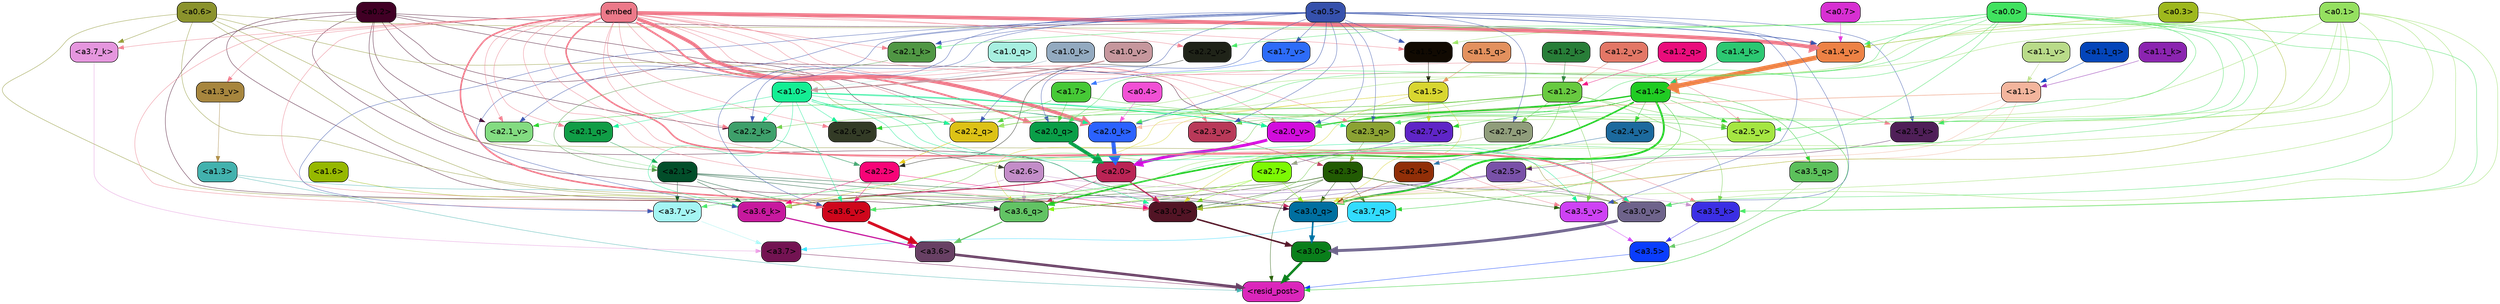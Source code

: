 strict digraph "" {
	graph [bgcolor=transparent,
		layout=dot,
		overlap=false,
		splines=true
	];
	"<a3.7>"	[color=black,
		fillcolor="#731352",
		fontname=Helvetica,
		shape=box,
		style="filled, rounded"];
	"<resid_post>"	[color=black,
		fillcolor="#db26bb",
		fontname=Helvetica,
		shape=box,
		style="filled, rounded"];
	"<a3.7>" -> "<resid_post>"	[color="#731352",
		penwidth=0.6239100098609924];
	"<a3.6>"	[color=black,
		fillcolor="#684064",
		fontname=Helvetica,
		shape=box,
		style="filled, rounded"];
	"<a3.6>" -> "<resid_post>"	[color="#684064",
		penwidth=4.569062113761902];
	"<a3.5>"	[color=black,
		fillcolor="#0a3dfd",
		fontname=Helvetica,
		shape=box,
		style="filled, rounded"];
	"<a3.5>" -> "<resid_post>"	[color="#0a3dfd",
		penwidth=0.6];
	"<a3.0>"	[color=black,
		fillcolor="#0a7f1b",
		fontname=Helvetica,
		shape=box,
		style="filled, rounded"];
	"<a3.0>" -> "<resid_post>"	[color="#0a7f1b",
		penwidth=4.283544182777405];
	"<a2.3>"	[color=black,
		fillcolor="#225b03",
		fontname=Helvetica,
		shape=box,
		style="filled, rounded"];
	"<a2.3>" -> "<resid_post>"	[color="#225b03",
		penwidth=0.6];
	"<a3.7_q>"	[color=black,
		fillcolor="#32dcff",
		fontname=Helvetica,
		shape=box,
		style="filled, rounded"];
	"<a2.3>" -> "<a3.7_q>"	[color="#225b03",
		penwidth=0.6];
	"<a3.6_q>"	[color=black,
		fillcolor="#62c364",
		fontname=Helvetica,
		shape=box,
		style="filled, rounded"];
	"<a2.3>" -> "<a3.6_q>"	[color="#225b03",
		penwidth=0.6];
	"<a3.0_q>"	[color=black,
		fillcolor="#006fa0",
		fontname=Helvetica,
		shape=box,
		style="filled, rounded"];
	"<a2.3>" -> "<a3.0_q>"	[color="#225b03",
		penwidth=0.6];
	"<a3.0_k>"	[color=black,
		fillcolor="#521425",
		fontname=Helvetica,
		shape=box,
		style="filled, rounded"];
	"<a2.3>" -> "<a3.0_k>"	[color="#225b03",
		penwidth=0.6];
	"<a3.6_v>"	[color=black,
		fillcolor="#cf071c",
		fontname=Helvetica,
		shape=box,
		style="filled, rounded"];
	"<a2.3>" -> "<a3.6_v>"	[color="#225b03",
		penwidth=0.6];
	"<a3.5_v>"	[color=black,
		fillcolor="#ce42f4",
		fontname=Helvetica,
		shape=box,
		style="filled, rounded"];
	"<a2.3>" -> "<a3.5_v>"	[color="#225b03",
		penwidth=0.6];
	"<a3.0_v>"	[color=black,
		fillcolor="#6e638b",
		fontname=Helvetica,
		shape=box,
		style="filled, rounded"];
	"<a2.3>" -> "<a3.0_v>"	[color="#225b03",
		penwidth=0.6];
	"<a1.4>"	[color=black,
		fillcolor="#20cb23",
		fontname=Helvetica,
		shape=box,
		style="filled, rounded"];
	"<a1.4>" -> "<resid_post>"	[color="#20cb23",
		penwidth=0.6];
	"<a1.4>" -> "<a3.7_q>"	[color="#20cb23",
		penwidth=0.6];
	"<a1.4>" -> "<a3.6_q>"	[color="#20cb23",
		penwidth=2.7934007048606873];
	"<a3.5_q>"	[color=black,
		fillcolor="#5cc05b",
		fontname=Helvetica,
		shape=box,
		style="filled, rounded"];
	"<a1.4>" -> "<a3.5_q>"	[color="#20cb23",
		penwidth=0.6];
	"<a1.4>" -> "<a3.0_q>"	[color="#20cb23",
		penwidth=3.340754985809326];
	"<a2.3_q>"	[color=black,
		fillcolor="#8ba233",
		fontname=Helvetica,
		shape=box,
		style="filled, rounded"];
	"<a1.4>" -> "<a2.3_q>"	[color="#20cb23",
		penwidth=0.6];
	"<a2.7_v>"	[color=black,
		fillcolor="#5f25c7",
		fontname=Helvetica,
		shape=box,
		style="filled, rounded"];
	"<a1.4>" -> "<a2.7_v>"	[color="#20cb23",
		penwidth=0.6];
	"<a2.6_v>"	[color=black,
		fillcolor="#333b26",
		fontname=Helvetica,
		shape=box,
		style="filled, rounded"];
	"<a1.4>" -> "<a2.6_v>"	[color="#20cb23",
		penwidth=0.6];
	"<a2.5_v>"	[color=black,
		fillcolor="#a5e642",
		fontname=Helvetica,
		shape=box,
		style="filled, rounded"];
	"<a1.4>" -> "<a2.5_v>"	[color="#20cb23",
		penwidth=0.6];
	"<a2.4_v>"	[color=black,
		fillcolor="#1c6a9e",
		fontname=Helvetica,
		shape=box,
		style="filled, rounded"];
	"<a1.4>" -> "<a2.4_v>"	[color="#20cb23",
		penwidth=0.6];
	"<a2.1_v>"	[color=black,
		fillcolor="#83dc81",
		fontname=Helvetica,
		shape=box,
		style="filled, rounded"];
	"<a1.4>" -> "<a2.1_v>"	[color="#20cb23",
		penwidth=0.6];
	"<a2.0_v>"	[color=black,
		fillcolor="#d20ddd",
		fontname=Helvetica,
		shape=box,
		style="filled, rounded"];
	"<a1.4>" -> "<a2.0_v>"	[color="#20cb23",
		penwidth=2.268759250640869];
	"<a1.3>"	[color=black,
		fillcolor="#42b2ae",
		fontname=Helvetica,
		shape=box,
		style="filled, rounded"];
	"<a1.3>" -> "<resid_post>"	[color="#42b2ae",
		penwidth=0.6];
	"<a1.3>" -> "<a3.6_v>"	[color="#42b2ae",
		penwidth=0.6];
	"<a3.7_q>" -> "<a3.7>"	[color="#32dcff",
		penwidth=0.6];
	"<a3.6_q>" -> "<a3.6>"	[color="#62c364",
		penwidth=2.0347584784030914];
	"<a3.5_q>" -> "<a3.5>"	[color="#5cc05b",
		penwidth=0.6];
	"<a3.0_q>" -> "<a3.0>"	[color="#006fa0",
		penwidth=2.8635367155075073];
	"<a3.7_k>"	[color=black,
		fillcolor="#e596de",
		fontname=Helvetica,
		shape=box,
		style="filled, rounded"];
	"<a3.7_k>" -> "<a3.7>"	[color="#e596de",
		penwidth=0.6];
	"<a3.6_k>"	[color=black,
		fillcolor="#c7199e",
		fontname=Helvetica,
		shape=box,
		style="filled, rounded"];
	"<a3.6_k>" -> "<a3.6>"	[color="#c7199e",
		penwidth=2.1760786175727844];
	"<a3.5_k>"	[color=black,
		fillcolor="#3b2fe4",
		fontname=Helvetica,
		shape=box,
		style="filled, rounded"];
	"<a3.5_k>" -> "<a3.5>"	[color="#3b2fe4",
		penwidth=0.6];
	"<a3.0_k>" -> "<a3.0>"	[color="#521425",
		penwidth=2.632905662059784];
	"<a3.7_v>"	[color=black,
		fillcolor="#a4f5f3",
		fontname=Helvetica,
		shape=box,
		style="filled, rounded"];
	"<a3.7_v>" -> "<a3.7>"	[color="#a4f5f3",
		penwidth=0.6];
	"<a3.6_v>" -> "<a3.6>"	[color="#cf071c",
		penwidth=4.981305837631226];
	"<a3.5_v>" -> "<a3.5>"	[color="#ce42f4",
		penwidth=0.6];
	"<a3.0_v>" -> "<a3.0>"	[color="#6e638b",
		penwidth=5.168330669403076];
	"<a2.7>"	[color=black,
		fillcolor="#7df904",
		fontname=Helvetica,
		shape=box,
		style="filled, rounded"];
	"<a2.7>" -> "<a3.6_q>"	[color="#7df904",
		penwidth=0.6];
	"<a2.7>" -> "<a3.0_q>"	[color="#7df904",
		penwidth=0.6];
	"<a2.7>" -> "<a3.0_k>"	[color="#7df904",
		penwidth=0.6];
	"<a2.6>"	[color=black,
		fillcolor="#c38dc8",
		fontname=Helvetica,
		shape=box,
		style="filled, rounded"];
	"<a2.6>" -> "<a3.6_q>"	[color="#c38dc8",
		penwidth=0.6];
	"<a2.6>" -> "<a3.0_q>"	[color="#c38dc8",
		penwidth=0.6];
	"<a2.6>" -> "<a3.6_k>"	[color="#c38dc8",
		penwidth=0.6];
	"<a2.6>" -> "<a3.5_k>"	[color="#c38dc8",
		penwidth=0.6];
	"<a2.6>" -> "<a3.0_k>"	[color="#c38dc8",
		penwidth=0.6];
	"<a2.1>"	[color=black,
		fillcolor="#024e2a",
		fontname=Helvetica,
		shape=box,
		style="filled, rounded"];
	"<a2.1>" -> "<a3.6_q>"	[color="#024e2a",
		penwidth=0.6];
	"<a2.1>" -> "<a3.0_q>"	[color="#024e2a",
		penwidth=0.6];
	"<a2.1>" -> "<a3.6_k>"	[color="#024e2a",
		penwidth=0.6];
	"<a2.1>" -> "<a3.0_k>"	[color="#024e2a",
		penwidth=0.6];
	"<a2.1>" -> "<a3.7_v>"	[color="#024e2a",
		penwidth=0.6];
	"<a2.1>" -> "<a3.6_v>"	[color="#024e2a",
		penwidth=0.6];
	"<a2.0>"	[color=black,
		fillcolor="#ba2455",
		fontname=Helvetica,
		shape=box,
		style="filled, rounded"];
	"<a2.0>" -> "<a3.6_q>"	[color="#ba2455",
		penwidth=0.6];
	"<a2.0>" -> "<a3.0_q>"	[color="#ba2455",
		penwidth=0.6];
	"<a2.0>" -> "<a3.6_k>"	[color="#ba2455",
		penwidth=1.6382827460765839];
	"<a2.0>" -> "<a3.0_k>"	[color="#ba2455",
		penwidth=2.161143198609352];
	"<a1.5>"	[color=black,
		fillcolor="#d8d630",
		fontname=Helvetica,
		shape=box,
		style="filled, rounded"];
	"<a1.5>" -> "<a3.6_q>"	[color="#d8d630",
		penwidth=0.6];
	"<a1.5>" -> "<a3.0_q>"	[color="#d8d630",
		penwidth=0.6];
	"<a1.5>" -> "<a3.6_k>"	[color="#d8d630",
		penwidth=0.6];
	"<a1.5>" -> "<a3.0_k>"	[color="#d8d630",
		penwidth=0.6];
	"<a1.5>" -> "<a2.7_v>"	[color="#d8d630",
		penwidth=0.6];
	"<a0.2>"	[color=black,
		fillcolor="#410025",
		fontname=Helvetica,
		shape=box,
		style="filled, rounded"];
	"<a0.2>" -> "<a3.6_q>"	[color="#410025",
		penwidth=0.6];
	"<a0.2>" -> "<a3.0_q>"	[color="#410025",
		penwidth=0.6];
	"<a0.2>" -> "<a3.6_k>"	[color="#410025",
		penwidth=0.6];
	"<a0.2>" -> "<a3.0_k>"	[color="#410025",
		penwidth=0.6];
	"<a2.2_q>"	[color=black,
		fillcolor="#ddc216",
		fontname=Helvetica,
		shape=box,
		style="filled, rounded"];
	"<a0.2>" -> "<a2.2_q>"	[color="#410025",
		penwidth=0.6];
	"<a2.2_k>"	[color=black,
		fillcolor="#3ea06b",
		fontname=Helvetica,
		shape=box,
		style="filled, rounded"];
	"<a0.2>" -> "<a2.2_k>"	[color="#410025",
		penwidth=0.6];
	"<a2.0_k>"	[color=black,
		fillcolor="#2b62ff",
		fontname=Helvetica,
		shape=box,
		style="filled, rounded"];
	"<a0.2>" -> "<a2.0_k>"	[color="#410025",
		penwidth=0.6];
	"<a0.2>" -> "<a2.1_v>"	[color="#410025",
		penwidth=0.6];
	"<a0.2>" -> "<a2.0_v>"	[color="#410025",
		penwidth=0.6];
	"<a1.4_v>"	[color=black,
		fillcolor="#ed8245",
		fontname=Helvetica,
		shape=box,
		style="filled, rounded"];
	"<a0.2>" -> "<a1.4_v>"	[color="#410025",
		penwidth=0.6];
	"<a2.5>"	[color=black,
		fillcolor="#7951a8",
		fontname=Helvetica,
		shape=box,
		style="filled, rounded"];
	"<a2.5>" -> "<a3.0_q>"	[color="#7951a8",
		penwidth=0.6];
	"<a2.5>" -> "<a3.0_k>"	[color="#7951a8",
		penwidth=0.6];
	"<a2.5>" -> "<a3.6_v>"	[color="#7951a8",
		penwidth=0.6];
	"<a2.5>" -> "<a3.0_v>"	[color="#7951a8",
		penwidth=0.6];
	"<a2.4>"	[color=black,
		fillcolor="#912f08",
		fontname=Helvetica,
		shape=box,
		style="filled, rounded"];
	"<a2.4>" -> "<a3.0_q>"	[color="#912f08",
		penwidth=0.6];
	"<a1.1>"	[color=black,
		fillcolor="#f3b59d",
		fontname=Helvetica,
		shape=box,
		style="filled, rounded"];
	"<a1.1>" -> "<a3.0_q>"	[color="#f3b59d",
		penwidth=0.6];
	"<a1.1>" -> "<a3.0_k>"	[color="#f3b59d",
		penwidth=0.6];
	"<a2.5_k>"	[color=black,
		fillcolor="#4f1f58",
		fontname=Helvetica,
		shape=box,
		style="filled, rounded"];
	"<a1.1>" -> "<a2.5_k>"	[color="#f3b59d",
		penwidth=0.6];
	"<a1.1>" -> "<a2.0_k>"	[color="#f3b59d",
		penwidth=0.6];
	"<a1.1>" -> "<a2.0_v>"	[color="#f3b59d",
		penwidth=0.6];
	"<a0.6>"	[color=black,
		fillcolor="#8b932c",
		fontname=Helvetica,
		shape=box,
		style="filled, rounded"];
	"<a0.6>" -> "<a3.7_k>"	[color="#8b932c",
		penwidth=0.6];
	"<a0.6>" -> "<a3.6_k>"	[color="#8b932c",
		penwidth=0.6];
	"<a0.6>" -> "<a3.0_k>"	[color="#8b932c",
		penwidth=0.6];
	"<a0.6>" -> "<a3.6_v>"	[color="#8b932c",
		penwidth=0.6];
	"<a0.6>" -> "<a3.0_v>"	[color="#8b932c",
		penwidth=0.6];
	"<a0.6>" -> "<a2.2_q>"	[color="#8b932c",
		penwidth=0.6];
	"<a0.6>" -> "<a1.4_v>"	[color="#8b932c",
		penwidth=0.6];
	embed	[color=black,
		fillcolor="#ec7989",
		fontname=Helvetica,
		shape=box,
		style="filled, rounded"];
	embed -> "<a3.7_k>"	[color="#ec7989",
		penwidth=0.6];
	embed -> "<a3.6_k>"	[color="#ec7989",
		penwidth=0.6];
	embed -> "<a3.5_k>"	[color="#ec7989",
		penwidth=0.6];
	embed -> "<a3.0_k>"	[color="#ec7989",
		penwidth=0.6];
	embed -> "<a3.7_v>"	[color="#ec7989",
		penwidth=0.6];
	embed -> "<a3.6_v>"	[color="#ec7989",
		penwidth=2.7825746536254883];
	embed -> "<a3.5_v>"	[color="#ec7989",
		penwidth=0.6];
	embed -> "<a3.0_v>"	[color="#ec7989",
		penwidth=2.6950180530548096];
	embed -> "<a2.3_q>"	[color="#ec7989",
		penwidth=0.6];
	embed -> "<a2.2_q>"	[color="#ec7989",
		penwidth=0.6];
	"<a2.1_q>"	[color=black,
		fillcolor="#109d46",
		fontname=Helvetica,
		shape=box,
		style="filled, rounded"];
	embed -> "<a2.1_q>"	[color="#ec7989",
		penwidth=0.6];
	"<a2.0_q>"	[color=black,
		fillcolor="#0a9e48",
		fontname=Helvetica,
		shape=box,
		style="filled, rounded"];
	embed -> "<a2.0_q>"	[color="#ec7989",
		penwidth=3.305941343307495];
	embed -> "<a2.5_k>"	[color="#ec7989",
		penwidth=0.6];
	embed -> "<a2.2_k>"	[color="#ec7989",
		penwidth=0.6698317527770996];
	"<a2.1_k>"	[color=black,
		fillcolor="#509744",
		fontname=Helvetica,
		shape=box,
		style="filled, rounded"];
	embed -> "<a2.1_k>"	[color="#ec7989",
		penwidth=0.6];
	embed -> "<a2.0_k>"	[color="#ec7989",
		penwidth=6.12570995092392];
	embed -> "<a2.6_v>"	[color="#ec7989",
		penwidth=0.6];
	embed -> "<a2.5_v>"	[color="#ec7989",
		penwidth=0.6];
	"<a2.3_v>"	[color=black,
		fillcolor="#b93959",
		fontname=Helvetica,
		shape=box,
		style="filled, rounded"];
	embed -> "<a2.3_v>"	[color="#ec7989",
		penwidth=0.6];
	"<a2.2_v>"	[color=black,
		fillcolor="#1f2318",
		fontname=Helvetica,
		shape=box,
		style="filled, rounded"];
	embed -> "<a2.2_v>"	[color="#ec7989",
		penwidth=0.6];
	embed -> "<a2.1_v>"	[color="#ec7989",
		penwidth=0.6];
	embed -> "<a2.0_v>"	[color="#ec7989",
		penwidth=0.6];
	"<a1.5_v>"	[color=black,
		fillcolor="#110a02",
		fontname=Helvetica,
		shape=box,
		style="filled, rounded"];
	embed -> "<a1.5_v>"	[color="#ec7989",
		penwidth=0.6];
	embed -> "<a1.4_v>"	[color="#ec7989",
		penwidth=6.590077131986618];
	"<a1.3_v>"	[color=black,
		fillcolor="#a7863e",
		fontname=Helvetica,
		shape=box,
		style="filled, rounded"];
	embed -> "<a1.3_v>"	[color="#ec7989",
		penwidth=0.6];
	"<a2.2>"	[color=black,
		fillcolor="#f70477",
		fontname=Helvetica,
		shape=box,
		style="filled, rounded"];
	"<a2.2>" -> "<a3.6_k>"	[color="#f70477",
		penwidth=0.6];
	"<a2.2>" -> "<a3.0_k>"	[color="#f70477",
		penwidth=0.6];
	"<a2.2>" -> "<a3.6_v>"	[color="#f70477",
		penwidth=0.6];
	"<a1.6>"	[color=black,
		fillcolor="#96b800",
		fontname=Helvetica,
		shape=box,
		style="filled, rounded"];
	"<a1.6>" -> "<a3.6_k>"	[color="#96b800",
		penwidth=0.6];
	"<a1.2>"	[color=black,
		fillcolor="#68ca40",
		fontname=Helvetica,
		shape=box,
		style="filled, rounded"];
	"<a1.2>" -> "<a3.6_k>"	[color="#68ca40",
		penwidth=0.6];
	"<a1.2>" -> "<a3.5_k>"	[color="#68ca40",
		penwidth=0.6];
	"<a1.2>" -> "<a3.0_k>"	[color="#68ca40",
		penwidth=0.6];
	"<a1.2>" -> "<a3.5_v>"	[color="#68ca40",
		penwidth=0.6];
	"<a2.7_q>"	[color=black,
		fillcolor="#909d7b",
		fontname=Helvetica,
		shape=box,
		style="filled, rounded"];
	"<a1.2>" -> "<a2.7_q>"	[color="#68ca40",
		penwidth=0.6];
	"<a1.2>" -> "<a2.2_q>"	[color="#68ca40",
		penwidth=0.6];
	"<a1.2>" -> "<a2.2_k>"	[color="#68ca40",
		penwidth=0.6];
	"<a1.2>" -> "<a2.5_v>"	[color="#68ca40",
		penwidth=0.6];
	"<a1.2>" -> "<a2.3_v>"	[color="#68ca40",
		penwidth=0.6];
	"<a1.2>" -> "<a2.0_v>"	[color="#68ca40",
		penwidth=0.6];
	"<a1.0>"	[color=black,
		fillcolor="#14ee94",
		fontname=Helvetica,
		shape=box,
		style="filled, rounded"];
	"<a1.0>" -> "<a3.6_k>"	[color="#14ee94",
		penwidth=0.6];
	"<a1.0>" -> "<a3.0_k>"	[color="#14ee94",
		penwidth=0.6];
	"<a1.0>" -> "<a3.6_v>"	[color="#14ee94",
		penwidth=0.6];
	"<a1.0>" -> "<a3.5_v>"	[color="#14ee94",
		penwidth=0.6];
	"<a1.0>" -> "<a3.0_v>"	[color="#14ee94",
		penwidth=0.6];
	"<a1.0>" -> "<a2.3_q>"	[color="#14ee94",
		penwidth=0.6];
	"<a1.0>" -> "<a2.2_q>"	[color="#14ee94",
		penwidth=0.6];
	"<a1.0>" -> "<a2.1_q>"	[color="#14ee94",
		penwidth=0.6];
	"<a1.0>" -> "<a2.2_k>"	[color="#14ee94",
		penwidth=0.6];
	"<a1.0>" -> "<a2.0_k>"	[color="#14ee94",
		penwidth=0.6];
	"<a1.0>" -> "<a2.6_v>"	[color="#14ee94",
		penwidth=0.6];
	"<a1.0>" -> "<a2.0_v>"	[color="#14ee94",
		penwidth=1.2213096618652344];
	"<a0.5>"	[color=black,
		fillcolor="#3651ac",
		fontname=Helvetica,
		shape=box,
		style="filled, rounded"];
	"<a0.5>" -> "<a3.6_k>"	[color="#3651ac",
		penwidth=0.6];
	"<a0.5>" -> "<a3.7_v>"	[color="#3651ac",
		penwidth=0.6];
	"<a0.5>" -> "<a3.6_v>"	[color="#3651ac",
		penwidth=0.6];
	"<a0.5>" -> "<a3.5_v>"	[color="#3651ac",
		penwidth=0.6];
	"<a0.5>" -> "<a3.0_v>"	[color="#3651ac",
		penwidth=0.6];
	"<a0.5>" -> "<a2.7_q>"	[color="#3651ac",
		penwidth=0.6];
	"<a0.5>" -> "<a2.3_q>"	[color="#3651ac",
		penwidth=0.6];
	"<a0.5>" -> "<a2.2_q>"	[color="#3651ac",
		penwidth=0.6];
	"<a0.5>" -> "<a2.0_q>"	[color="#3651ac",
		penwidth=0.6];
	"<a0.5>" -> "<a2.5_k>"	[color="#3651ac",
		penwidth=0.6];
	"<a0.5>" -> "<a2.2_k>"	[color="#3651ac",
		penwidth=0.6];
	"<a0.5>" -> "<a2.1_k>"	[color="#3651ac",
		penwidth=0.6];
	"<a0.5>" -> "<a2.0_k>"	[color="#3651ac",
		penwidth=0.6900839805603027];
	"<a0.5>" -> "<a2.3_v>"	[color="#3651ac",
		penwidth=0.6];
	"<a0.5>" -> "<a2.1_v>"	[color="#3651ac",
		penwidth=0.6];
	"<a0.5>" -> "<a2.0_v>"	[color="#3651ac",
		penwidth=0.6];
	"<a1.7_v>"	[color=black,
		fillcolor="#2d6cf8",
		fontname=Helvetica,
		shape=box,
		style="filled, rounded"];
	"<a0.5>" -> "<a1.7_v>"	[color="#3651ac",
		penwidth=0.6];
	"<a0.5>" -> "<a1.5_v>"	[color="#3651ac",
		penwidth=0.6];
	"<a0.5>" -> "<a1.4_v>"	[color="#3651ac",
		penwidth=0.9985027313232422];
	"<a0.1>"	[color=black,
		fillcolor="#95e060",
		fontname=Helvetica,
		shape=box,
		style="filled, rounded"];
	"<a0.1>" -> "<a3.6_k>"	[color="#95e060",
		penwidth=0.6];
	"<a0.1>" -> "<a3.5_k>"	[color="#95e060",
		penwidth=0.6];
	"<a0.1>" -> "<a3.0_k>"	[color="#95e060",
		penwidth=0.6];
	"<a0.1>" -> "<a3.6_v>"	[color="#95e060",
		penwidth=0.6];
	"<a0.1>" -> "<a3.0_v>"	[color="#95e060",
		penwidth=0.6];
	"<a0.1>" -> "<a2.3_q>"	[color="#95e060",
		penwidth=0.6];
	"<a0.1>" -> "<a2.2_q>"	[color="#95e060",
		penwidth=0.6];
	"<a0.1>" -> "<a2.0_k>"	[color="#95e060",
		penwidth=0.6];
	"<a0.1>" -> "<a2.5_v>"	[color="#95e060",
		penwidth=0.6];
	"<a0.1>" -> "<a2.0_v>"	[color="#95e060",
		penwidth=0.6];
	"<a0.1>" -> "<a1.5_v>"	[color="#95e060",
		penwidth=0.6];
	"<a0.1>" -> "<a1.4_v>"	[color="#95e060",
		penwidth=0.6];
	"<a0.0>"	[color=black,
		fillcolor="#40e25f",
		fontname=Helvetica,
		shape=box,
		style="filled, rounded"];
	"<a0.0>" -> "<a3.5_k>"	[color="#40e25f",
		penwidth=0.6];
	"<a0.0>" -> "<a3.7_v>"	[color="#40e25f",
		penwidth=0.6];
	"<a0.0>" -> "<a3.6_v>"	[color="#40e25f",
		penwidth=0.6];
	"<a0.0>" -> "<a3.0_v>"	[color="#40e25f",
		penwidth=0.6];
	"<a0.0>" -> "<a2.3_q>"	[color="#40e25f",
		penwidth=0.6];
	"<a0.0>" -> "<a2.0_q>"	[color="#40e25f",
		penwidth=0.6];
	"<a0.0>" -> "<a2.5_k>"	[color="#40e25f",
		penwidth=0.6];
	"<a0.0>" -> "<a2.1_k>"	[color="#40e25f",
		penwidth=0.6];
	"<a0.0>" -> "<a2.0_k>"	[color="#40e25f",
		penwidth=0.6];
	"<a0.0>" -> "<a2.5_v>"	[color="#40e25f",
		penwidth=0.6];
	"<a0.0>" -> "<a2.2_v>"	[color="#40e25f",
		penwidth=0.6];
	"<a0.0>" -> "<a2.0_v>"	[color="#40e25f",
		penwidth=0.6];
	"<a0.0>" -> "<a1.4_v>"	[color="#40e25f",
		penwidth=0.6];
	"<a0.3>"	[color=black,
		fillcolor="#9eb81d",
		fontname=Helvetica,
		shape=box,
		style="filled, rounded"];
	"<a0.3>" -> "<a3.0_k>"	[color="#9eb81d",
		penwidth=0.6];
	"<a0.3>" -> "<a1.4_v>"	[color="#9eb81d",
		penwidth=0.6];
	"<a2.7_q>" -> "<a2.7>"	[color="#909d7b",
		penwidth=0.6];
	"<a2.3_q>" -> "<a2.3>"	[color="#8ba233",
		penwidth=0.6];
	"<a2.2_q>" -> "<a2.2>"	[color="#ddc216",
		penwidth=0.7553567886352539];
	"<a2.1_q>" -> "<a2.1>"	[color="#109d46",
		penwidth=0.6];
	"<a2.0_q>" -> "<a2.0>"	[color="#0a9e48",
		penwidth=6.256794691085815];
	"<a2.5_k>" -> "<a2.5>"	[color="#4f1f58",
		penwidth=0.6];
	"<a2.2_k>" -> "<a2.2>"	[color="#3ea06b",
		penwidth=0.8854708671569824];
	"<a2.1_k>" -> "<a2.1>"	[color="#509744",
		penwidth=0.6];
	"<a2.0_k>" -> "<a2.0>"	[color="#2b62ff",
		penwidth=7.231504917144775];
	"<a2.7_v>" -> "<a2.7>"	[color="#5f25c7",
		penwidth=0.6];
	"<a2.6_v>" -> "<a2.6>"	[color="#333b26",
		penwidth=0.6];
	"<a2.5_v>" -> "<a2.5>"	[color="#a5e642",
		penwidth=0.6];
	"<a2.4_v>" -> "<a2.4>"	[color="#1c6a9e",
		penwidth=0.6];
	"<a2.3_v>" -> "<a2.3>"	[color="#b93959",
		penwidth=0.6];
	"<a2.2_v>" -> "<a2.2>"	[color="#1f2318",
		penwidth=0.6];
	"<a2.1_v>" -> "<a2.1>"	[color="#83dc81",
		penwidth=0.6];
	"<a2.0_v>" -> "<a2.0>"	[color="#d20ddd",
		penwidth=5.231471925973892];
	"<a1.7>"	[color=black,
		fillcolor="#46c936",
		fontname=Helvetica,
		shape=box,
		style="filled, rounded"];
	"<a1.7>" -> "<a2.2_q>"	[color="#46c936",
		penwidth=0.6];
	"<a1.7>" -> "<a2.0_q>"	[color="#46c936",
		penwidth=0.6];
	"<a1.7>" -> "<a2.5_v>"	[color="#46c936",
		penwidth=0.6];
	"<a0.4>"	[color=black,
		fillcolor="#f150d5",
		fontname=Helvetica,
		shape=box,
		style="filled, rounded"];
	"<a0.4>" -> "<a2.0_k>"	[color="#f150d5",
		penwidth=0.6];
	"<a1.5_q>"	[color=black,
		fillcolor="#e3915e",
		fontname=Helvetica,
		shape=box,
		style="filled, rounded"];
	"<a1.5_q>" -> "<a1.5>"	[color="#e3915e",
		penwidth=0.6];
	"<a1.2_q>"	[color=black,
		fillcolor="#ea0d7c",
		fontname=Helvetica,
		shape=box,
		style="filled, rounded"];
	"<a1.2_q>" -> "<a1.2>"	[color="#ea0d7c",
		penwidth=0.6];
	"<a1.1_q>"	[color=black,
		fillcolor="#0445ba",
		fontname=Helvetica,
		shape=box,
		style="filled, rounded"];
	"<a1.1_q>" -> "<a1.1>"	[color="#0445ba",
		penwidth=0.6];
	"<a1.0_q>"	[color=black,
		fillcolor="#a7efe0",
		fontname=Helvetica,
		shape=box,
		style="filled, rounded"];
	"<a1.0_q>" -> "<a1.0>"	[color="#a7efe0",
		penwidth=0.6];
	"<a1.4_k>"	[color=black,
		fillcolor="#2cc872",
		fontname=Helvetica,
		shape=box,
		style="filled, rounded"];
	"<a1.4_k>" -> "<a1.4>"	[color="#2cc872",
		penwidth=0.6];
	"<a1.2_k>"	[color=black,
		fillcolor="#287e38",
		fontname=Helvetica,
		shape=box,
		style="filled, rounded"];
	"<a1.2_k>" -> "<a1.2>"	[color="#287e38",
		penwidth=0.6];
	"<a1.1_k>"	[color=black,
		fillcolor="#8b24b0",
		fontname=Helvetica,
		shape=box,
		style="filled, rounded"];
	"<a1.1_k>" -> "<a1.1>"	[color="#8b24b0",
		penwidth=0.6];
	"<a1.0_k>"	[color=black,
		fillcolor="#93aac0",
		fontname=Helvetica,
		shape=box,
		style="filled, rounded"];
	"<a1.0_k>" -> "<a1.0>"	[color="#93aac0",
		penwidth=0.6];
	"<a1.7_v>" -> "<a1.7>"	[color="#2d6cf8",
		penwidth=0.6];
	"<a1.5_v>" -> "<a1.5>"	[color="#110a02",
		penwidth=0.6];
	"<a1.4_v>" -> "<a1.4>"	[color="#ed8245",
		penwidth=8.36684274673462];
	"<a1.3_v>" -> "<a1.3>"	[color="#a7863e",
		penwidth=0.6];
	"<a1.2_v>"	[color=black,
		fillcolor="#e37766",
		fontname=Helvetica,
		shape=box,
		style="filled, rounded"];
	"<a1.2_v>" -> "<a1.2>"	[color="#e37766",
		penwidth=0.6];
	"<a1.1_v>"	[color=black,
		fillcolor="#b9db89",
		fontname=Helvetica,
		shape=box,
		style="filled, rounded"];
	"<a1.1_v>" -> "<a1.1>"	[color="#b9db89",
		penwidth=0.6];
	"<a1.0_v>"	[color=black,
		fillcolor="#c6979d",
		fontname=Helvetica,
		shape=box,
		style="filled, rounded"];
	"<a1.0_v>" -> "<a1.0>"	[color="#c6979d",
		penwidth=1.9665732383728027];
	"<a0.7>"	[color=black,
		fillcolor="#d72fd2",
		fontname=Helvetica,
		shape=box,
		style="filled, rounded"];
	"<a0.7>" -> "<a1.4_v>"	[color="#d72fd2",
		penwidth=0.6];
}
